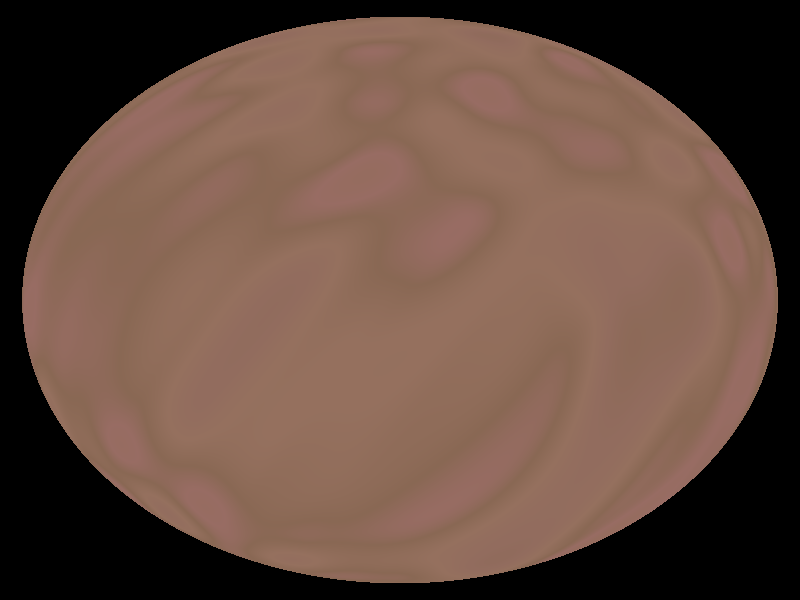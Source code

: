 /*=============================================================================
| Copyright 2010 Matthew D. Steele <mdsteele@alum.mit.edu>                    |
|                                                                             |
| This file is part of Pylos.                                                 |
|                                                                             |
| Pylos is free software: you can redistribute it and/or modify it            |
| under the terms of the GNU General Public License as published by the Free  |
| Software Foundation, either version 3 of the License, or (at your option)   |
| any later version.                                                          |
|                                                                             |
| Pylos is distributed in the hope that it will be useful, but                |
| WITHOUT ANY WARRANTY; without even the implied warranty of MERCHANTABILITY  |
| or FITNESS FOR A PARTICULAR PURPOSE.  See the GNU General Public License    |
| for more details.                                                           |
|                                                                             |
| You should have received a copy of the GNU General Public License along     |
| with Pylos.  If not, see <http://www.gnu.org/licenses/>.                    |
=============================================================================*/

#include "colors.inc"
#include "woods.inc"

///////////////////////////////////////////////////////////////////////////////

sphere {
  0, 1
  texture {
    T_Wood12
    scale 4
    rotate <10, 20, 60>
    translate 0.5*y
    translate x
  }
}

///////////////////////////////////////////////////////////////////////////////

camera {
  right (x / 4.7)
  up (y / 4.7)
  location (-10 * z)
  look_at <0, 0, 0>
}

light_source {
  <8, 8, -60>
  color rgb 2
}

///////////////////////////////////////////////////////////////////////////////
